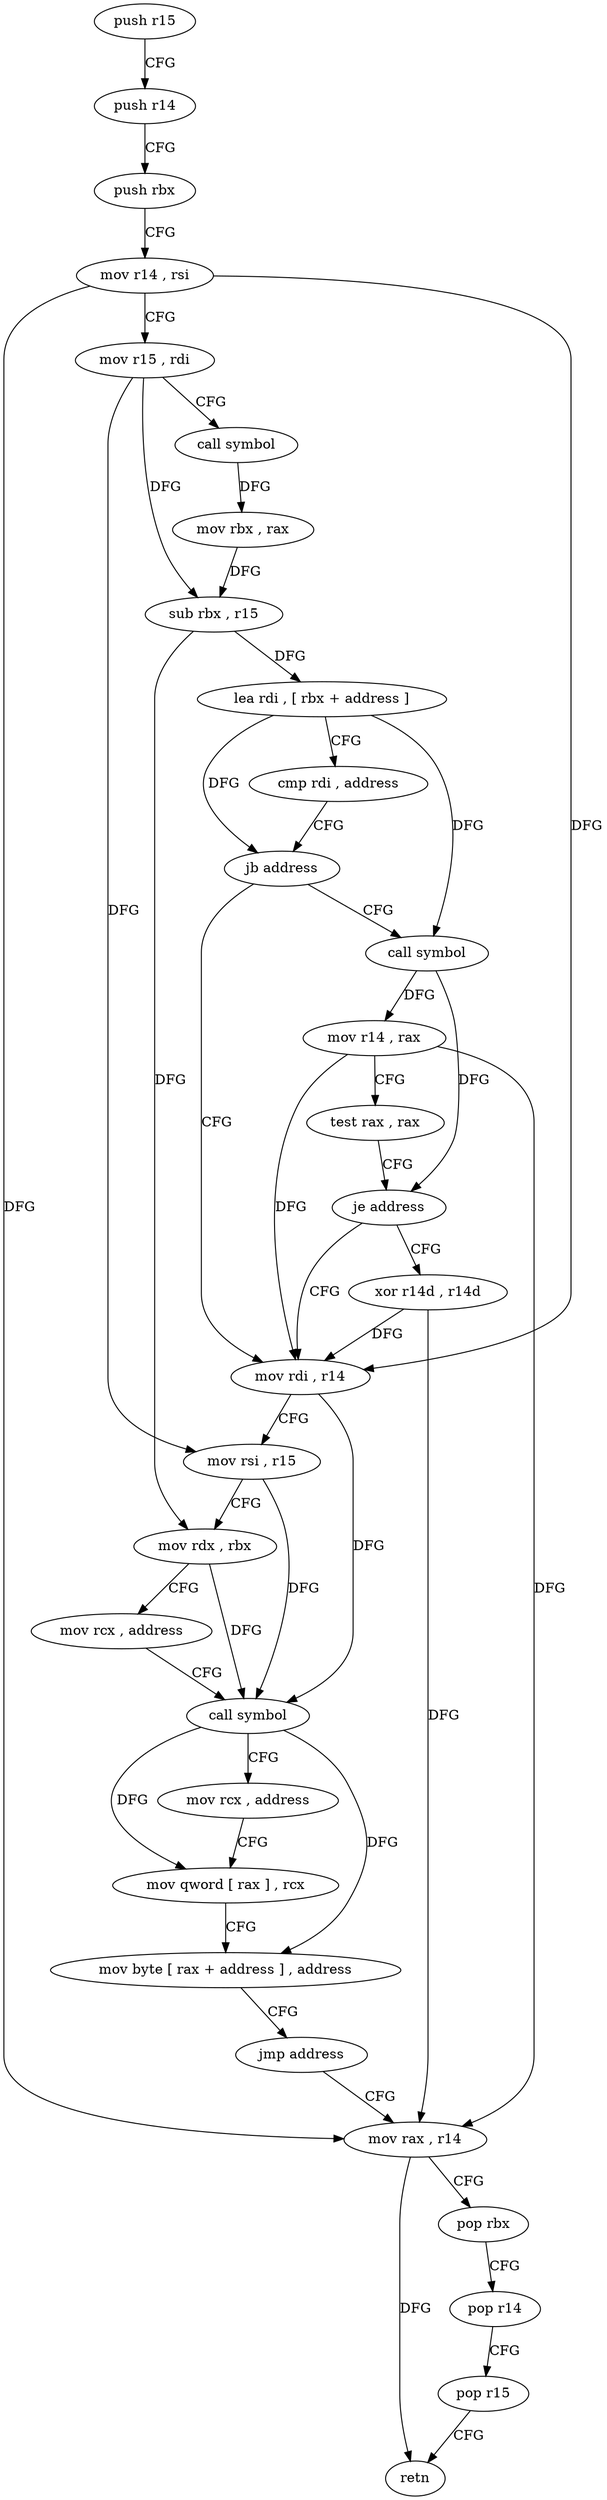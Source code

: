 digraph "func" {
"4229568" [label = "push r15" ]
"4229570" [label = "push r14" ]
"4229572" [label = "push rbx" ]
"4229573" [label = "mov r14 , rsi" ]
"4229576" [label = "mov r15 , rdi" ]
"4229579" [label = "call symbol" ]
"4229584" [label = "mov rbx , rax" ]
"4229587" [label = "sub rbx , r15" ]
"4229590" [label = "lea rdi , [ rbx + address ]" ]
"4229594" [label = "cmp rdi , address" ]
"4229601" [label = "jb address" ]
"4229616" [label = "mov rdi , r14" ]
"4229603" [label = "call symbol" ]
"4229619" [label = "mov rsi , r15" ]
"4229622" [label = "mov rdx , rbx" ]
"4229625" [label = "mov rcx , address" ]
"4229632" [label = "call symbol" ]
"4229637" [label = "mov rcx , address" ]
"4229647" [label = "mov qword [ rax ] , rcx" ]
"4229650" [label = "mov byte [ rax + address ] , address" ]
"4229654" [label = "jmp address" ]
"4229659" [label = "mov rax , r14" ]
"4229608" [label = "mov r14 , rax" ]
"4229611" [label = "test rax , rax" ]
"4229614" [label = "je address" ]
"4229656" [label = "xor r14d , r14d" ]
"4229662" [label = "pop rbx" ]
"4229663" [label = "pop r14" ]
"4229665" [label = "pop r15" ]
"4229667" [label = "retn" ]
"4229568" -> "4229570" [ label = "CFG" ]
"4229570" -> "4229572" [ label = "CFG" ]
"4229572" -> "4229573" [ label = "CFG" ]
"4229573" -> "4229576" [ label = "CFG" ]
"4229573" -> "4229616" [ label = "DFG" ]
"4229573" -> "4229659" [ label = "DFG" ]
"4229576" -> "4229579" [ label = "CFG" ]
"4229576" -> "4229587" [ label = "DFG" ]
"4229576" -> "4229619" [ label = "DFG" ]
"4229579" -> "4229584" [ label = "DFG" ]
"4229584" -> "4229587" [ label = "DFG" ]
"4229587" -> "4229590" [ label = "DFG" ]
"4229587" -> "4229622" [ label = "DFG" ]
"4229590" -> "4229594" [ label = "CFG" ]
"4229590" -> "4229601" [ label = "DFG" ]
"4229590" -> "4229603" [ label = "DFG" ]
"4229594" -> "4229601" [ label = "CFG" ]
"4229601" -> "4229616" [ label = "CFG" ]
"4229601" -> "4229603" [ label = "CFG" ]
"4229616" -> "4229619" [ label = "CFG" ]
"4229616" -> "4229632" [ label = "DFG" ]
"4229603" -> "4229608" [ label = "DFG" ]
"4229603" -> "4229614" [ label = "DFG" ]
"4229619" -> "4229622" [ label = "CFG" ]
"4229619" -> "4229632" [ label = "DFG" ]
"4229622" -> "4229625" [ label = "CFG" ]
"4229622" -> "4229632" [ label = "DFG" ]
"4229625" -> "4229632" [ label = "CFG" ]
"4229632" -> "4229637" [ label = "CFG" ]
"4229632" -> "4229647" [ label = "DFG" ]
"4229632" -> "4229650" [ label = "DFG" ]
"4229637" -> "4229647" [ label = "CFG" ]
"4229647" -> "4229650" [ label = "CFG" ]
"4229650" -> "4229654" [ label = "CFG" ]
"4229654" -> "4229659" [ label = "CFG" ]
"4229659" -> "4229662" [ label = "CFG" ]
"4229659" -> "4229667" [ label = "DFG" ]
"4229608" -> "4229611" [ label = "CFG" ]
"4229608" -> "4229616" [ label = "DFG" ]
"4229608" -> "4229659" [ label = "DFG" ]
"4229611" -> "4229614" [ label = "CFG" ]
"4229614" -> "4229656" [ label = "CFG" ]
"4229614" -> "4229616" [ label = "CFG" ]
"4229656" -> "4229659" [ label = "DFG" ]
"4229656" -> "4229616" [ label = "DFG" ]
"4229662" -> "4229663" [ label = "CFG" ]
"4229663" -> "4229665" [ label = "CFG" ]
"4229665" -> "4229667" [ label = "CFG" ]
}
